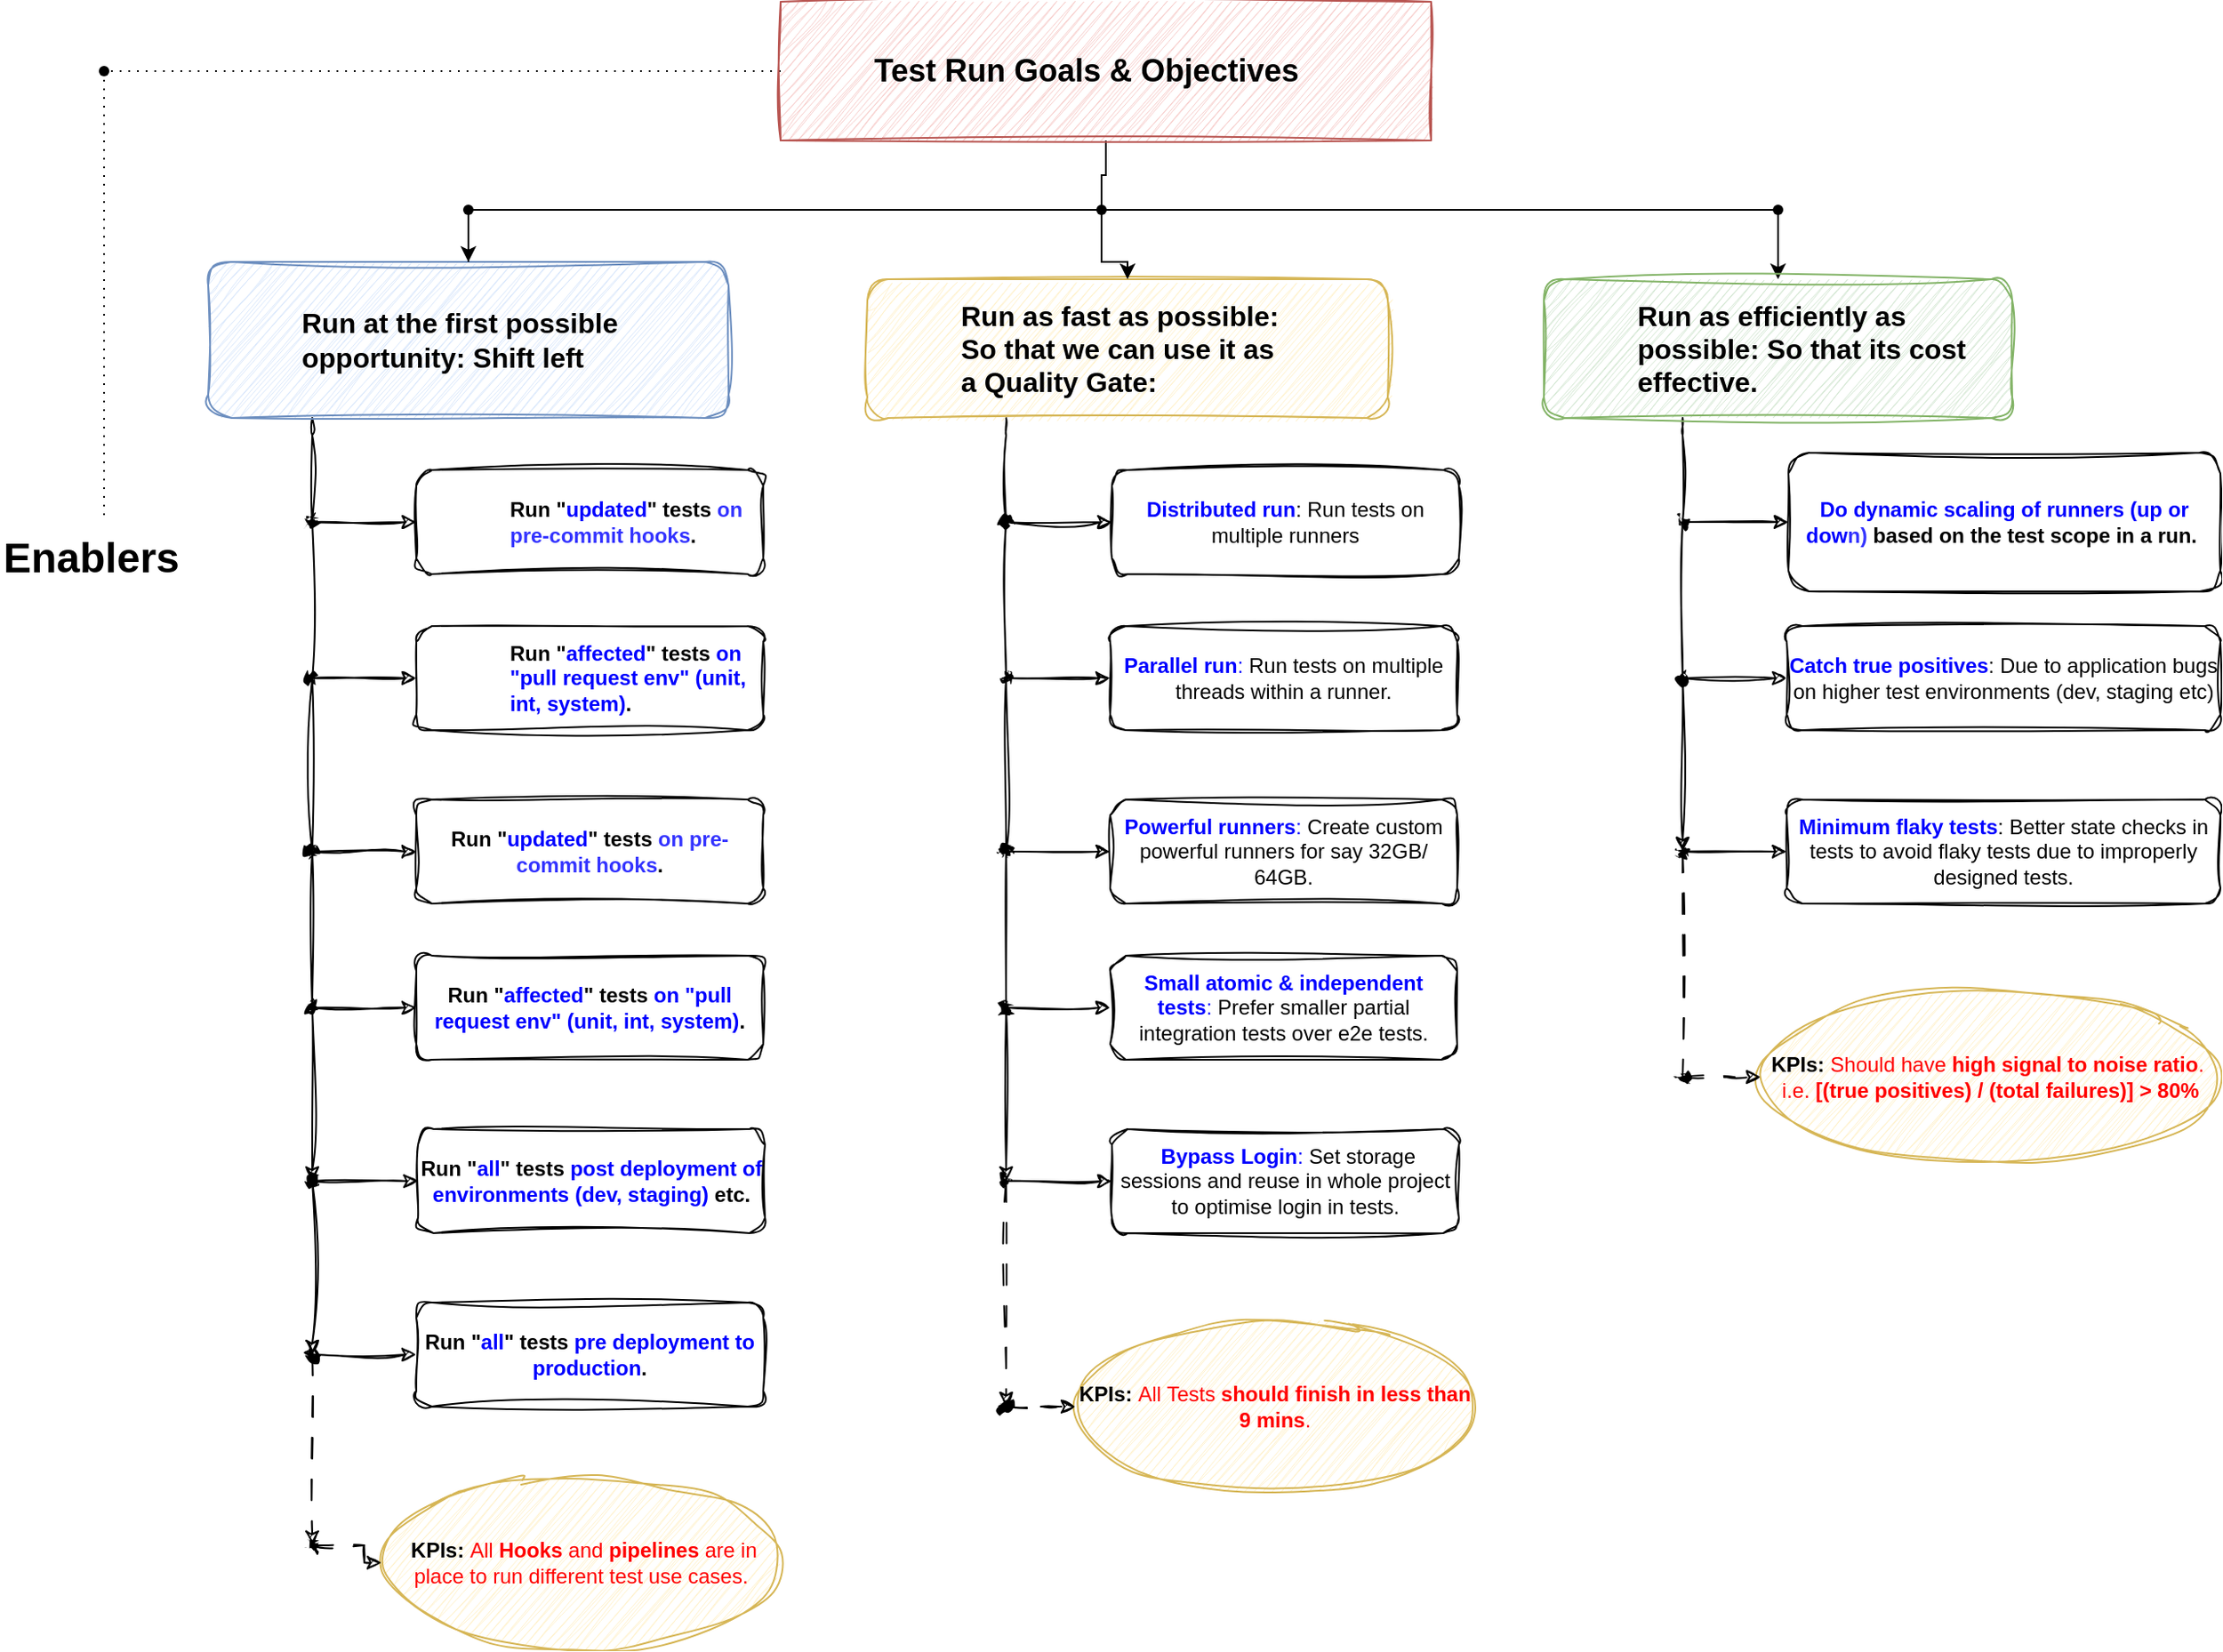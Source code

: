 <mxfile version="26.0.10">
  <diagram id="prtHgNgQTEPvFCAcTncT" name="Page-1">
    <mxGraphModel dx="-214" dy="901" grid="1" gridSize="10" guides="1" tooltips="1" connect="1" arrows="1" fold="1" page="1" pageScale="1" pageWidth="827" pageHeight="1169" math="0" shadow="0">
      <root>
        <mxCell id="0" />
        <mxCell id="1" parent="0" />
        <mxCell id="_S74_14WhyGO1vv9u3Ts-43" value="" style="edgeStyle=orthogonalEdgeStyle;rounded=0;orthogonalLoop=1;jettySize=auto;html=1;endArrow=none;startFill=0;" parent="1" source="dcq4-NIjGIj9vY-xPq-j-47" target="_S74_14WhyGO1vv9u3Ts-40" edge="1">
          <mxGeometry relative="1" as="geometry" />
        </mxCell>
        <mxCell id="_S74_14WhyGO1vv9u3Ts-126" style="edgeStyle=orthogonalEdgeStyle;rounded=0;orthogonalLoop=1;jettySize=auto;html=1;endArrow=none;startFill=0;dashed=1;dashPattern=1 4;" parent="1" source="dcq4-NIjGIj9vY-xPq-j-47" target="_S74_14WhyGO1vv9u3Ts-123" edge="1">
          <mxGeometry relative="1" as="geometry" />
        </mxCell>
        <UserObject label="&lt;font style=&quot;font-size: 18px;&quot;&gt;Test Run Goals &amp;amp; Objectives&lt;/font&gt;" name="Tessa Miller" position="CFO" location="Office 1" email="me@example.com" placeholders="1" link="https://www.draw.io" id="dcq4-NIjGIj9vY-xPq-j-47">
          <mxCell style="label;image=https://cdn4.iconfinder.com/data/icons/online-marketing-hand-drawn-vol-2/52/goals__seo__target__mission__office__shooting__business-1024.png;whiteSpace=wrap;html=1;rounded=0;glass=0;treeMoving=1;treeFolding=1;sketch=1;curveFitting=1;jiggle=2;fillColor=#f8cecc;strokeColor=#b85450;" parent="1" vertex="1">
            <mxGeometry x="2320" y="140" width="375" height="80" as="geometry" />
          </mxCell>
        </UserObject>
        <mxCell id="_S74_14WhyGO1vv9u3Ts-18" value="" style="edgeStyle=orthogonalEdgeStyle;rounded=0;orthogonalLoop=1;jettySize=auto;html=1;entryX=0.7;entryY=-0.05;entryDx=0;entryDy=0;entryPerimeter=0;endArrow=none;startFill=0;sketch=1;curveFitting=1;jiggle=2;" parent="1" source="dcq4-NIjGIj9vY-xPq-j-49" target="_S74_14WhyGO1vv9u3Ts-11" edge="1">
          <mxGeometry relative="1" as="geometry">
            <Array as="points">
              <mxPoint x="2050" y="390" />
              <mxPoint x="2050" y="390" />
            </Array>
          </mxGeometry>
        </mxCell>
        <UserObject label="&lt;div&gt;&lt;span style=&quot;font-size: 16px;&quot;&gt;Run at the first possible opportunity:&amp;nbsp;&lt;/span&gt;&lt;span style=&quot;font-size: 16px; background-color: transparent; color: light-dark(rgb(0, 0, 0), rgb(255, 255, 255));&quot;&gt;Shift left&lt;/span&gt;&lt;span style=&quot;font-size: 16px; background-color: transparent; color: light-dark(rgb(0, 0, 0), rgb(255, 255, 255));&quot;&gt;&amp;nbsp;&lt;/span&gt;&lt;/div&gt;" name="Edward Morrison" position="Brand Manager" location="Office 2" email="me@example.com" placeholders="1" link="https://www.draw.io" id="dcq4-NIjGIj9vY-xPq-j-49">
          <mxCell style="label;image=https://cdn3.iconfinder.com/data/icons/watchify-v1-0-80px/80/arrow-left-80px-1024.png;whiteSpace=wrap;html=1;rounded=1;glass=0;treeFolding=1;treeMoving=1;sketch=1;curveFitting=1;jiggle=2;fillColor=#dae8fc;strokeColor=#6c8ebf;shadow=0;align=left;movable=1;resizable=1;rotatable=1;deletable=1;editable=1;locked=0;connectable=1;" parent="1" vertex="1">
            <mxGeometry x="1990" y="290" width="300" height="90" as="geometry" />
          </mxCell>
        </UserObject>
        <mxCell id="_S74_14WhyGO1vv9u3Ts-81" value="" style="edgeStyle=orthogonalEdgeStyle;rounded=0;orthogonalLoop=1;jettySize=auto;html=1;entryX=0.575;entryY=0.15;entryDx=0;entryDy=0;entryPerimeter=0;endArrow=none;startFill=0;sketch=1;curveFitting=1;jiggle=2;" parent="1" source="dcq4-NIjGIj9vY-xPq-j-51" target="_S74_14WhyGO1vv9u3Ts-61" edge="1">
          <mxGeometry relative="1" as="geometry">
            <Array as="points">
              <mxPoint x="2450" y="390" />
              <mxPoint x="2450" y="390" />
            </Array>
          </mxGeometry>
        </mxCell>
        <UserObject label="&lt;font style=&quot;font-size: 16px;&quot;&gt;Run as fast as possible:&amp;nbsp;&lt;/font&gt;&lt;div&gt;&lt;span style=&quot;font-size: 16px; background-color: transparent; color: light-dark(rgb(0, 0, 0), rgb(255, 255, 255));&quot;&gt;So that we can use it as&amp;nbsp;&lt;/span&gt;&lt;div&gt;&lt;font style=&quot;font-size: 16px;&quot;&gt;a Quality Gate:&amp;nbsp;&lt;/font&gt;&lt;/div&gt;&lt;/div&gt;" name="Evan Valet" position="HR Director" location="Office 4" email="me@example.com" placeholders="1" link="https://www.draw.io" id="dcq4-NIjGIj9vY-xPq-j-51">
          <mxCell style="label;image=https://cdn4.iconfinder.com/data/icons/doodle-5/155/rocket-1024.png;html=1;rounded=1;glass=0;treeFolding=1;treeMoving=1;sketch=1;curveFitting=1;jiggle=2;fillColor=#fff2cc;strokeColor=#d6b656;" parent="1" vertex="1">
            <mxGeometry x="2370" y="300" width="300" height="80" as="geometry" />
          </mxCell>
        </UserObject>
        <mxCell id="dcq4-NIjGIj9vY-xPq-j-55" value="&lt;h1 style=&quot;margin-top: 0px;&quot;&gt;Enablers&lt;/h1&gt;" style="text;html=1;whiteSpace=wrap;overflow=hidden;rounded=0;sketch=1;curveFitting=1;jiggle=2;" parent="1" vertex="1">
          <mxGeometry x="1870" y="440" width="120" height="40" as="geometry" />
        </mxCell>
        <mxCell id="dcq4-NIjGIj9vY-xPq-j-61" value="&lt;b&gt;Run &quot;&lt;font style=&quot;color: rgb(0, 0, 255);&quot;&gt;updated&lt;/font&gt;&quot; tests &lt;font style=&quot;color: rgb(51, 51, 255);&quot;&gt;on pre-commit hooks&lt;/font&gt;.&lt;/b&gt;" style="rounded=1;whiteSpace=wrap;html=1;sketch=1;curveFitting=1;jiggle=2;" parent="1" vertex="1">
          <mxGeometry x="2110" y="600" width="200" height="60" as="geometry" />
        </mxCell>
        <mxCell id="dcq4-NIjGIj9vY-xPq-j-62" value="&lt;b&gt;Run &quot;&lt;font style=&quot;color: rgb(0, 0, 255);&quot;&gt;affected&lt;/font&gt;&quot; tests &lt;font style=&quot;color: rgb(0, 0, 255);&quot;&gt;on &quot;pull request env&quot; (unit, int, system)&lt;/font&gt;.&lt;/b&gt;" style="rounded=1;whiteSpace=wrap;html=1;sketch=1;curveFitting=1;jiggle=2;" parent="1" vertex="1">
          <mxGeometry x="2110" y="690" width="200" height="60" as="geometry" />
        </mxCell>
        <mxCell id="dcq4-NIjGIj9vY-xPq-j-63" value="&lt;b&gt;Run &quot;&lt;font style=&quot;color: rgb(0, 0, 255);&quot;&gt;all&lt;/font&gt;&quot; tests &lt;font style=&quot;color: rgb(0, 0, 255);&quot;&gt;post deployment of environments (dev, staging)&lt;/font&gt; etc.&lt;/b&gt;" style="rounded=1;whiteSpace=wrap;html=1;sketch=1;curveFitting=1;jiggle=2;" parent="1" vertex="1">
          <mxGeometry x="2111" y="790" width="200" height="60" as="geometry" />
        </mxCell>
        <mxCell id="dcq4-NIjGIj9vY-xPq-j-64" value="&lt;div&gt;&lt;b style=&quot;background-color: transparent; color: light-dark(rgb(0, 0, 0), rgb(255, 255, 255));&quot;&gt;&amp;nbsp;KPIs:&lt;/b&gt;&lt;span style=&quot;background-color: transparent; color: light-dark(rgb(0, 0, 0), rgb(255, 255, 255));&quot;&gt;&amp;nbsp;&lt;/span&gt;&lt;span style=&quot;background-color: transparent;&quot;&gt;&lt;font style=&quot;color: light-dark(rgb(255, 0, 0), rgb(255, 255, 255));&quot;&gt;All &lt;b style=&quot;&quot;&gt;Hooks&lt;/b&gt; and &lt;b style=&quot;&quot;&gt;pipelines&lt;/b&gt; are in place to run different test use cases.&lt;/font&gt;&lt;/span&gt;&lt;/div&gt;" style="ellipse;whiteSpace=wrap;html=1;fillColor=#fff2cc;strokeColor=#d6b656;sketch=1;curveFitting=1;jiggle=2;" parent="1" vertex="1">
          <mxGeometry x="2090" y="990" width="230" height="100" as="geometry" />
        </mxCell>
        <mxCell id="dcq4-NIjGIj9vY-xPq-j-65" value="&lt;b&gt;Run &quot;&lt;font style=&quot;color: rgb(0, 0, 255);&quot;&gt;all&lt;/font&gt;&quot; tests &lt;font style=&quot;color: rgb(0, 0, 255);&quot;&gt;pre&lt;/font&gt; &lt;font style=&quot;color: rgb(0, 0, 255);&quot;&gt;deployment to production&lt;/font&gt;.&lt;/b&gt;" style="rounded=1;whiteSpace=wrap;html=1;sketch=1;curveFitting=1;jiggle=2;" parent="1" vertex="1">
          <mxGeometry x="2110" y="890" width="200" height="60" as="geometry" />
        </mxCell>
        <mxCell id="dcq4-NIjGIj9vY-xPq-j-71" value="&lt;b&gt;KPIs:&lt;/b&gt;&amp;nbsp;&lt;font color=&quot;#ff0000&quot;&gt;Should have&lt;b&gt; high signal to noise ratio&lt;/b&gt;.&amp;nbsp;&lt;/font&gt;&lt;div&gt;&lt;font color=&quot;#ff0000&quot;&gt;i.e. &lt;b&gt;[(true positives) / (total failures)] &amp;gt; 80%&lt;/b&gt;&lt;/font&gt;&lt;/div&gt;" style="ellipse;whiteSpace=wrap;html=1;fillColor=#fff2cc;strokeColor=#d6b656;sketch=1;curveFitting=1;jiggle=2;" parent="1" vertex="1">
          <mxGeometry x="2885" y="710" width="265" height="100" as="geometry" />
        </mxCell>
        <mxCell id="_S74_14WhyGO1vv9u3Ts-5" value="&lt;b style=&quot;text-align: center;&quot;&gt;Run &quot;&lt;font style=&quot;color: rgb(0, 0, 255);&quot;&gt;updated&lt;/font&gt;&quot; tests&amp;nbsp;&lt;font style=&quot;color: rgb(51, 51, 255);&quot;&gt;on pre-commit hooks&lt;/font&gt;.&lt;/b&gt;" style="whiteSpace=wrap;html=1;align=left;fillColor=#FFFFFF;strokeColor=#000000;fontStyle=1;spacing=2;spacingLeft=52;rounded=1;glass=0;sketch=1;curveFitting=1;jiggle=2;shadow=0;resizable=1;" parent="1" vertex="1">
          <mxGeometry x="2110" y="410" width="200" height="60" as="geometry" />
        </mxCell>
        <mxCell id="_S74_14WhyGO1vv9u3Ts-9" value="&lt;b style=&quot;text-align: center;&quot;&gt;Run &quot;&lt;font style=&quot;color: rgb(0, 0, 255);&quot;&gt;affected&lt;/font&gt;&quot; tests&amp;nbsp;&lt;font style=&quot;color: rgb(0, 0, 255);&quot;&gt;on &quot;pull request env&quot; (unit, int, system)&lt;/font&gt;.&lt;/b&gt;" style="whiteSpace=wrap;html=1;align=left;fillColor=#FFFFFF;strokeColor=#000000;fontStyle=1;spacing=2;spacingLeft=52;rounded=1;glass=0;sketch=1;curveFitting=1;jiggle=2;shadow=0;resizable=1;" parent="1" vertex="1">
          <mxGeometry x="2110" y="500" width="200" height="60" as="geometry" />
        </mxCell>
        <mxCell id="_S74_14WhyGO1vv9u3Ts-15" value="" style="edgeStyle=orthogonalEdgeStyle;rounded=0;orthogonalLoop=1;jettySize=auto;html=1;endArrow=none;startFill=0;sketch=1;curveFitting=1;jiggle=2;" parent="1" source="_S74_14WhyGO1vv9u3Ts-11" target="_S74_14WhyGO1vv9u3Ts-12" edge="1">
          <mxGeometry relative="1" as="geometry" />
        </mxCell>
        <mxCell id="_S74_14WhyGO1vv9u3Ts-16" value="" style="edgeStyle=orthogonalEdgeStyle;rounded=0;orthogonalLoop=1;jettySize=auto;html=1;sketch=1;curveFitting=1;jiggle=2;" parent="1" source="_S74_14WhyGO1vv9u3Ts-11" target="_S74_14WhyGO1vv9u3Ts-5" edge="1">
          <mxGeometry relative="1" as="geometry" />
        </mxCell>
        <mxCell id="_S74_14WhyGO1vv9u3Ts-11" value="" style="shape=waypoint;fillStyle=solid;size=6;pointerEvents=1;points=[];fillColor=none;resizable=0;rotatable=0;perimeter=centerPerimeter;snapToPoint=1;sketch=1;curveFitting=1;jiggle=2;" parent="1" vertex="1">
          <mxGeometry x="2040" y="430" width="20" height="20" as="geometry" />
        </mxCell>
        <mxCell id="_S74_14WhyGO1vv9u3Ts-17" value="" style="edgeStyle=orthogonalEdgeStyle;rounded=0;orthogonalLoop=1;jettySize=auto;html=1;sketch=1;curveFitting=1;jiggle=2;" parent="1" source="_S74_14WhyGO1vv9u3Ts-12" target="_S74_14WhyGO1vv9u3Ts-9" edge="1">
          <mxGeometry relative="1" as="geometry" />
        </mxCell>
        <mxCell id="_S74_14WhyGO1vv9u3Ts-12" value="" style="shape=waypoint;fillStyle=solid;size=6;pointerEvents=1;points=[];fillColor=none;resizable=0;rotatable=0;perimeter=centerPerimeter;snapToPoint=1;sketch=1;curveFitting=1;jiggle=2;" parent="1" vertex="1">
          <mxGeometry x="2040" y="520" width="20" height="20" as="geometry" />
        </mxCell>
        <mxCell id="_S74_14WhyGO1vv9u3Ts-24" value="" style="edgeStyle=orthogonalEdgeStyle;rounded=0;orthogonalLoop=1;jettySize=auto;html=1;endArrow=none;startFill=0;sketch=1;curveFitting=1;jiggle=2;" parent="1" source="_S74_14WhyGO1vv9u3Ts-12" target="_S74_14WhyGO1vv9u3Ts-23" edge="1">
          <mxGeometry relative="1" as="geometry">
            <mxPoint x="2050" y="530" as="sourcePoint" />
            <mxPoint x="2050" y="630" as="targetPoint" />
          </mxGeometry>
        </mxCell>
        <mxCell id="_S74_14WhyGO1vv9u3Ts-28" value="" style="edgeStyle=orthogonalEdgeStyle;rounded=0;orthogonalLoop=1;jettySize=auto;html=1;sketch=1;curveFitting=1;jiggle=2;" parent="1" source="_S74_14WhyGO1vv9u3Ts-23" target="dcq4-NIjGIj9vY-xPq-j-61" edge="1">
          <mxGeometry relative="1" as="geometry" />
        </mxCell>
        <mxCell id="_S74_14WhyGO1vv9u3Ts-29" value="" style="edgeStyle=orthogonalEdgeStyle;rounded=0;orthogonalLoop=1;jettySize=auto;html=1;endArrow=none;startFill=0;sketch=1;curveFitting=1;jiggle=2;" parent="1" source="_S74_14WhyGO1vv9u3Ts-23" target="_S74_14WhyGO1vv9u3Ts-27" edge="1">
          <mxGeometry relative="1" as="geometry" />
        </mxCell>
        <mxCell id="_S74_14WhyGO1vv9u3Ts-23" value="" style="shape=waypoint;fillStyle=solid;size=6;pointerEvents=1;points=[];fillColor=none;resizable=0;rotatable=0;perimeter=centerPerimeter;snapToPoint=1;sketch=1;curveFitting=1;jiggle=2;" parent="1" vertex="1">
          <mxGeometry x="2040" y="620" width="20" height="20" as="geometry" />
        </mxCell>
        <mxCell id="_S74_14WhyGO1vv9u3Ts-32" value="" style="edgeStyle=orthogonalEdgeStyle;rounded=0;orthogonalLoop=1;jettySize=auto;html=1;sketch=1;curveFitting=1;jiggle=2;" parent="1" source="_S74_14WhyGO1vv9u3Ts-27" target="dcq4-NIjGIj9vY-xPq-j-62" edge="1">
          <mxGeometry relative="1" as="geometry" />
        </mxCell>
        <mxCell id="_S74_14WhyGO1vv9u3Ts-33" value="" style="edgeStyle=orthogonalEdgeStyle;rounded=0;orthogonalLoop=1;jettySize=auto;html=1;sketch=1;curveFitting=1;jiggle=2;" parent="1" source="_S74_14WhyGO1vv9u3Ts-27" target="_S74_14WhyGO1vv9u3Ts-30" edge="1">
          <mxGeometry relative="1" as="geometry" />
        </mxCell>
        <mxCell id="_S74_14WhyGO1vv9u3Ts-27" value="" style="shape=waypoint;fillStyle=solid;size=6;pointerEvents=1;points=[];fillColor=none;resizable=0;rotatable=0;perimeter=centerPerimeter;snapToPoint=1;sketch=1;curveFitting=1;jiggle=2;" parent="1" vertex="1">
          <mxGeometry x="2040" y="710" width="20" height="20" as="geometry" />
        </mxCell>
        <mxCell id="_S74_14WhyGO1vv9u3Ts-34" value="" style="edgeStyle=orthogonalEdgeStyle;rounded=0;orthogonalLoop=1;jettySize=auto;html=1;sketch=1;curveFitting=1;jiggle=2;" parent="1" source="_S74_14WhyGO1vv9u3Ts-30" target="dcq4-NIjGIj9vY-xPq-j-63" edge="1">
          <mxGeometry relative="1" as="geometry" />
        </mxCell>
        <mxCell id="_S74_14WhyGO1vv9u3Ts-35" value="" style="edgeStyle=orthogonalEdgeStyle;rounded=0;orthogonalLoop=1;jettySize=auto;html=1;sketch=1;curveFitting=1;jiggle=2;" parent="1" source="_S74_14WhyGO1vv9u3Ts-30" target="_S74_14WhyGO1vv9u3Ts-31" edge="1">
          <mxGeometry relative="1" as="geometry" />
        </mxCell>
        <mxCell id="_S74_14WhyGO1vv9u3Ts-30" value="" style="shape=waypoint;fillStyle=solid;size=6;pointerEvents=1;points=[];fillColor=none;resizable=0;rotatable=0;perimeter=centerPerimeter;snapToPoint=1;sketch=1;curveFitting=1;jiggle=2;" parent="1" vertex="1">
          <mxGeometry x="2040" y="810" width="20" height="20" as="geometry" />
        </mxCell>
        <mxCell id="_S74_14WhyGO1vv9u3Ts-36" value="" style="edgeStyle=orthogonalEdgeStyle;rounded=0;orthogonalLoop=1;jettySize=auto;html=1;sketch=1;curveFitting=1;jiggle=2;" parent="1" source="_S74_14WhyGO1vv9u3Ts-31" target="dcq4-NIjGIj9vY-xPq-j-65" edge="1">
          <mxGeometry relative="1" as="geometry" />
        </mxCell>
        <mxCell id="_S74_14WhyGO1vv9u3Ts-39" value="" style="edgeStyle=orthogonalEdgeStyle;rounded=0;orthogonalLoop=1;jettySize=auto;html=1;dashed=1;sketch=1;curveFitting=1;jiggle=2;dashPattern=12 12;" parent="1" source="_S74_14WhyGO1vv9u3Ts-31" target="_S74_14WhyGO1vv9u3Ts-37" edge="1">
          <mxGeometry relative="1" as="geometry" />
        </mxCell>
        <mxCell id="_S74_14WhyGO1vv9u3Ts-31" value="" style="shape=waypoint;fillStyle=solid;size=6;pointerEvents=1;points=[];fillColor=none;resizable=0;rotatable=0;perimeter=centerPerimeter;snapToPoint=1;dashed=1;dashPattern=12 12;sketch=1;curveFitting=1;jiggle=2;" parent="1" vertex="1">
          <mxGeometry x="2040" y="910" width="20" height="20" as="geometry" />
        </mxCell>
        <mxCell id="_S74_14WhyGO1vv9u3Ts-38" value="" style="edgeStyle=orthogonalEdgeStyle;rounded=0;orthogonalLoop=1;jettySize=auto;html=1;dashed=1;sketch=1;curveFitting=1;jiggle=2;dashPattern=12 12;" parent="1" source="_S74_14WhyGO1vv9u3Ts-37" target="dcq4-NIjGIj9vY-xPq-j-64" edge="1">
          <mxGeometry relative="1" as="geometry" />
        </mxCell>
        <mxCell id="_S74_14WhyGO1vv9u3Ts-37" value="" style="shape=waypoint;sketch=1;fillStyle=solid;size=6;pointerEvents=1;points=[];fillColor=none;resizable=0;rotatable=0;perimeter=centerPerimeter;snapToPoint=1;dashed=1;curveFitting=1;jiggle=2;dashPattern=12 12;" parent="1" vertex="1">
          <mxGeometry x="2040" y="1020" width="20" height="20" as="geometry" />
        </mxCell>
        <mxCell id="_S74_14WhyGO1vv9u3Ts-46" value="" style="edgeStyle=orthogonalEdgeStyle;rounded=0;orthogonalLoop=1;jettySize=auto;html=1;entryX=0.175;entryY=0.45;entryDx=0;entryDy=0;entryPerimeter=0;endArrow=none;startFill=0;" parent="1" source="_S74_14WhyGO1vv9u3Ts-40" target="_S74_14WhyGO1vv9u3Ts-42" edge="1">
          <mxGeometry relative="1" as="geometry" />
        </mxCell>
        <mxCell id="_S74_14WhyGO1vv9u3Ts-47" value="" style="edgeStyle=orthogonalEdgeStyle;rounded=0;orthogonalLoop=1;jettySize=auto;html=1;endArrow=none;startFill=0;" parent="1" source="_S74_14WhyGO1vv9u3Ts-40" target="_S74_14WhyGO1vv9u3Ts-41" edge="1">
          <mxGeometry relative="1" as="geometry" />
        </mxCell>
        <mxCell id="_S74_14WhyGO1vv9u3Ts-50" value="" style="edgeStyle=orthogonalEdgeStyle;rounded=0;orthogonalLoop=1;jettySize=auto;html=1;" parent="1" source="_S74_14WhyGO1vv9u3Ts-40" target="dcq4-NIjGIj9vY-xPq-j-51" edge="1">
          <mxGeometry relative="1" as="geometry" />
        </mxCell>
        <mxCell id="_S74_14WhyGO1vv9u3Ts-40" value="" style="shape=waypoint;sketch=0;fillStyle=solid;size=6;pointerEvents=1;points=[];fillColor=none;resizable=0;rotatable=0;perimeter=centerPerimeter;snapToPoint=1;" parent="1" vertex="1">
          <mxGeometry x="2495" y="250" width="20" height="20" as="geometry" />
        </mxCell>
        <mxCell id="_S74_14WhyGO1vv9u3Ts-48" value="" style="edgeStyle=orthogonalEdgeStyle;rounded=0;orthogonalLoop=1;jettySize=auto;html=1;" parent="1" source="_S74_14WhyGO1vv9u3Ts-41" target="dcq4-NIjGIj9vY-xPq-j-49" edge="1">
          <mxGeometry relative="1" as="geometry" />
        </mxCell>
        <mxCell id="_S74_14WhyGO1vv9u3Ts-41" value="" style="shape=waypoint;sketch=0;fillStyle=solid;size=6;pointerEvents=1;points=[];fillColor=none;resizable=0;rotatable=0;perimeter=centerPerimeter;snapToPoint=1;" parent="1" vertex="1">
          <mxGeometry x="2130" y="250" width="20" height="20" as="geometry" />
        </mxCell>
        <mxCell id="_S74_14WhyGO1vv9u3Ts-114" value="" style="edgeStyle=orthogonalEdgeStyle;rounded=0;orthogonalLoop=1;jettySize=auto;html=1;" parent="1" source="_S74_14WhyGO1vv9u3Ts-42" target="_S74_14WhyGO1vv9u3Ts-89" edge="1">
          <mxGeometry relative="1" as="geometry" />
        </mxCell>
        <mxCell id="_S74_14WhyGO1vv9u3Ts-42" value="" style="shape=waypoint;sketch=0;fillStyle=solid;size=6;pointerEvents=1;points=[];fillColor=none;resizable=0;rotatable=0;perimeter=centerPerimeter;snapToPoint=1;" parent="1" vertex="1">
          <mxGeometry x="2885" y="250" width="20" height="20" as="geometry" />
        </mxCell>
        <mxCell id="_S74_14WhyGO1vv9u3Ts-52" value="&lt;font style=&quot;color: rgb(0, 0, 255);&quot;&gt;&lt;b&gt;Powerful runners&lt;/b&gt;:&lt;/font&gt;&amp;nbsp;Create custom powerful runners for say 32GB/ 64GB." style="rounded=1;whiteSpace=wrap;html=1;sketch=1;curveFitting=1;jiggle=2;" parent="1" vertex="1">
          <mxGeometry x="2510" y="600" width="200" height="60" as="geometry" />
        </mxCell>
        <mxCell id="_S74_14WhyGO1vv9u3Ts-53" value="&lt;font style=&quot;color: rgb(0, 0, 255);&quot;&gt;&lt;b&gt;Small atomic &amp;amp; independent tests&lt;/b&gt;:&lt;/font&gt;&amp;nbsp;Prefer smaller partial integration tests over e2e tests." style="rounded=1;whiteSpace=wrap;html=1;sketch=1;curveFitting=1;jiggle=2;" parent="1" vertex="1">
          <mxGeometry x="2510" y="690" width="200" height="60" as="geometry" />
        </mxCell>
        <mxCell id="_S74_14WhyGO1vv9u3Ts-54" value="&lt;font style=&quot;color: rgb(0, 0, 255);&quot;&gt;&lt;b&gt;&amp;nbsp;Bypass Login&lt;/b&gt;:&lt;/font&gt;&amp;nbsp;Set storage sessions and reuse in whole project to optimise login in tests." style="rounded=1;whiteSpace=wrap;html=1;sketch=1;curveFitting=1;jiggle=2;" parent="1" vertex="1">
          <mxGeometry x="2511" y="790" width="200" height="60" as="geometry" />
        </mxCell>
        <mxCell id="_S74_14WhyGO1vv9u3Ts-55" value="&lt;b&gt;KPIs:&lt;/b&gt;&amp;nbsp;&lt;font style=&quot;color: rgb(255, 0, 0);&quot;&gt;All Tests&amp;nbsp;&lt;b&gt;should finish in less than 9 mins&lt;/b&gt;.&lt;/font&gt;" style="ellipse;whiteSpace=wrap;html=1;fillColor=#fff2cc;strokeColor=#d6b656;sketch=1;curveFitting=1;jiggle=2;" parent="1" vertex="1">
          <mxGeometry x="2490" y="900" width="230" height="100" as="geometry" />
        </mxCell>
        <mxCell id="_S74_14WhyGO1vv9u3Ts-59" value="" style="edgeStyle=orthogonalEdgeStyle;rounded=0;orthogonalLoop=1;jettySize=auto;html=1;endArrow=none;startFill=0;sketch=1;curveFitting=1;jiggle=2;" parent="1" source="_S74_14WhyGO1vv9u3Ts-61" target="_S74_14WhyGO1vv9u3Ts-64" edge="1">
          <mxGeometry relative="1" as="geometry" />
        </mxCell>
        <mxCell id="_S74_14WhyGO1vv9u3Ts-84" value="" style="edgeStyle=orthogonalEdgeStyle;rounded=0;orthogonalLoop=1;jettySize=auto;html=1;sketch=1;curveFitting=1;jiggle=2;" parent="1" source="_S74_14WhyGO1vv9u3Ts-61" target="_S74_14WhyGO1vv9u3Ts-82" edge="1">
          <mxGeometry relative="1" as="geometry" />
        </mxCell>
        <mxCell id="_S74_14WhyGO1vv9u3Ts-61" value="" style="shape=waypoint;fillStyle=solid;size=6;pointerEvents=1;points=[];fillColor=none;resizable=0;rotatable=0;perimeter=centerPerimeter;snapToPoint=1;sketch=1;curveFitting=1;jiggle=2;" parent="1" vertex="1">
          <mxGeometry x="2440" y="430" width="20" height="20" as="geometry" />
        </mxCell>
        <mxCell id="_S74_14WhyGO1vv9u3Ts-85" value="" style="edgeStyle=orthogonalEdgeStyle;rounded=0;orthogonalLoop=1;jettySize=auto;html=1;sketch=1;curveFitting=1;jiggle=2;" parent="1" source="_S74_14WhyGO1vv9u3Ts-64" target="_S74_14WhyGO1vv9u3Ts-83" edge="1">
          <mxGeometry relative="1" as="geometry" />
        </mxCell>
        <mxCell id="_S74_14WhyGO1vv9u3Ts-64" value="" style="shape=waypoint;fillStyle=solid;size=6;pointerEvents=1;points=[];fillColor=none;resizable=0;rotatable=0;perimeter=centerPerimeter;snapToPoint=1;sketch=1;curveFitting=1;jiggle=2;" parent="1" vertex="1">
          <mxGeometry x="2440" y="520" width="20" height="20" as="geometry" />
        </mxCell>
        <mxCell id="_S74_14WhyGO1vv9u3Ts-65" value="" style="edgeStyle=orthogonalEdgeStyle;rounded=0;orthogonalLoop=1;jettySize=auto;html=1;endArrow=none;startFill=0;sketch=1;curveFitting=1;jiggle=2;" parent="1" source="_S74_14WhyGO1vv9u3Ts-64" target="_S74_14WhyGO1vv9u3Ts-68" edge="1">
          <mxGeometry relative="1" as="geometry">
            <mxPoint x="2450" y="530" as="sourcePoint" />
            <mxPoint x="2450" y="630" as="targetPoint" />
          </mxGeometry>
        </mxCell>
        <mxCell id="_S74_14WhyGO1vv9u3Ts-66" value="" style="edgeStyle=orthogonalEdgeStyle;rounded=0;orthogonalLoop=1;jettySize=auto;html=1;sketch=1;curveFitting=1;jiggle=2;" parent="1" source="_S74_14WhyGO1vv9u3Ts-68" target="_S74_14WhyGO1vv9u3Ts-52" edge="1">
          <mxGeometry relative="1" as="geometry" />
        </mxCell>
        <mxCell id="_S74_14WhyGO1vv9u3Ts-67" value="" style="edgeStyle=orthogonalEdgeStyle;rounded=0;orthogonalLoop=1;jettySize=auto;html=1;endArrow=none;startFill=0;sketch=1;curveFitting=1;jiggle=2;" parent="1" source="_S74_14WhyGO1vv9u3Ts-68" target="_S74_14WhyGO1vv9u3Ts-71" edge="1">
          <mxGeometry relative="1" as="geometry" />
        </mxCell>
        <mxCell id="_S74_14WhyGO1vv9u3Ts-68" value="" style="shape=waypoint;fillStyle=solid;size=6;pointerEvents=1;points=[];fillColor=none;resizable=0;rotatable=0;perimeter=centerPerimeter;snapToPoint=1;sketch=1;curveFitting=1;jiggle=2;" parent="1" vertex="1">
          <mxGeometry x="2440" y="620" width="20" height="20" as="geometry" />
        </mxCell>
        <mxCell id="_S74_14WhyGO1vv9u3Ts-69" value="" style="edgeStyle=orthogonalEdgeStyle;rounded=0;orthogonalLoop=1;jettySize=auto;html=1;sketch=1;curveFitting=1;jiggle=2;" parent="1" source="_S74_14WhyGO1vv9u3Ts-71" target="_S74_14WhyGO1vv9u3Ts-53" edge="1">
          <mxGeometry relative="1" as="geometry" />
        </mxCell>
        <mxCell id="_S74_14WhyGO1vv9u3Ts-70" value="" style="edgeStyle=orthogonalEdgeStyle;rounded=0;orthogonalLoop=1;jettySize=auto;html=1;sketch=1;curveFitting=1;jiggle=2;" parent="1" source="_S74_14WhyGO1vv9u3Ts-71" target="_S74_14WhyGO1vv9u3Ts-74" edge="1">
          <mxGeometry relative="1" as="geometry" />
        </mxCell>
        <mxCell id="_S74_14WhyGO1vv9u3Ts-71" value="" style="shape=waypoint;fillStyle=solid;size=6;pointerEvents=1;points=[];fillColor=none;resizable=0;rotatable=0;perimeter=centerPerimeter;snapToPoint=1;sketch=1;curveFitting=1;jiggle=2;" parent="1" vertex="1">
          <mxGeometry x="2440" y="710" width="20" height="20" as="geometry" />
        </mxCell>
        <mxCell id="_S74_14WhyGO1vv9u3Ts-72" value="" style="edgeStyle=orthogonalEdgeStyle;rounded=0;orthogonalLoop=1;jettySize=auto;html=1;sketch=1;curveFitting=1;jiggle=2;" parent="1" source="_S74_14WhyGO1vv9u3Ts-74" target="_S74_14WhyGO1vv9u3Ts-54" edge="1">
          <mxGeometry relative="1" as="geometry" />
        </mxCell>
        <mxCell id="_S74_14WhyGO1vv9u3Ts-87" value="" style="edgeStyle=orthogonalEdgeStyle;rounded=0;orthogonalLoop=1;jettySize=auto;html=1;sketch=1;curveFitting=1;jiggle=2;dashed=1;dashPattern=12 12;" parent="1" source="_S74_14WhyGO1vv9u3Ts-74" target="_S74_14WhyGO1vv9u3Ts-79" edge="1">
          <mxGeometry relative="1" as="geometry" />
        </mxCell>
        <mxCell id="_S74_14WhyGO1vv9u3Ts-74" value="" style="shape=waypoint;fillStyle=solid;size=6;pointerEvents=1;points=[];fillColor=none;resizable=0;rotatable=0;perimeter=centerPerimeter;snapToPoint=1;sketch=1;curveFitting=1;jiggle=2;dashed=1;dashPattern=12 12;" parent="1" vertex="1">
          <mxGeometry x="2440" y="810" width="20" height="20" as="geometry" />
        </mxCell>
        <mxCell id="_S74_14WhyGO1vv9u3Ts-78" value="" style="edgeStyle=orthogonalEdgeStyle;rounded=0;orthogonalLoop=1;jettySize=auto;html=1;dashed=1;sketch=1;curveFitting=1;jiggle=2;dashPattern=12 12;" parent="1" source="_S74_14WhyGO1vv9u3Ts-79" target="_S74_14WhyGO1vv9u3Ts-55" edge="1">
          <mxGeometry relative="1" as="geometry" />
        </mxCell>
        <mxCell id="_S74_14WhyGO1vv9u3Ts-79" value="" style="shape=waypoint;sketch=1;fillStyle=solid;size=6;pointerEvents=1;points=[];fillColor=none;resizable=0;rotatable=0;perimeter=centerPerimeter;snapToPoint=1;dashed=1;curveFitting=1;jiggle=2;dashPattern=12 12;" parent="1" vertex="1">
          <mxGeometry x="2440" y="940" width="20" height="20" as="geometry" />
        </mxCell>
        <mxCell id="_S74_14WhyGO1vv9u3Ts-82" value="&lt;b&gt;&lt;font style=&quot;color: rgb(0, 0, 255);&quot;&gt;Distributed run&lt;/font&gt;&lt;/b&gt;: Run tests on multiple runners" style="rounded=1;whiteSpace=wrap;html=1;sketch=1;curveFitting=1;jiggle=2;" parent="1" vertex="1">
          <mxGeometry x="2511" y="410" width="200" height="60" as="geometry" />
        </mxCell>
        <mxCell id="_S74_14WhyGO1vv9u3Ts-83" value="&lt;font style=&quot;text-align: left; color: rgb(0, 0, 255);&quot;&gt;&lt;b&gt;Parallel run&lt;/b&gt;:&lt;/font&gt;&lt;span style=&quot;text-align: left;&quot;&gt;&amp;nbsp;Run tests on multiple threads within a runner.&lt;/span&gt;" style="rounded=1;whiteSpace=wrap;html=1;sketch=1;curveFitting=1;jiggle=2;" parent="1" vertex="1">
          <mxGeometry x="2510" y="500" width="200" height="60" as="geometry" />
        </mxCell>
        <mxCell id="_S74_14WhyGO1vv9u3Ts-88" value="" style="edgeStyle=orthogonalEdgeStyle;rounded=0;orthogonalLoop=1;jettySize=auto;html=1;entryX=0.575;entryY=0.15;entryDx=0;entryDy=0;entryPerimeter=0;endArrow=none;startFill=0;sketch=1;curveFitting=1;jiggle=2;" parent="1" source="_S74_14WhyGO1vv9u3Ts-89" target="_S74_14WhyGO1vv9u3Ts-96" edge="1">
          <mxGeometry relative="1" as="geometry">
            <Array as="points">
              <mxPoint x="2840" y="390" />
              <mxPoint x="2840" y="390" />
            </Array>
          </mxGeometry>
        </mxCell>
        <UserObject label="&lt;div&gt;&lt;span style=&quot;font-size: 16px;&quot;&gt;Run as efficiently as&amp;nbsp;&lt;/span&gt;&lt;/div&gt;&lt;div&gt;&lt;span style=&quot;font-size: 16px;&quot;&gt;possible: So that its cost&amp;nbsp;&lt;/span&gt;&lt;/div&gt;&lt;div&gt;&lt;span style=&quot;font-size: 16px;&quot;&gt;effective.&lt;/span&gt;&lt;/div&gt;" name="Evan Valet" position="HR Director" location="Office 4" email="me@example.com" placeholders="1" link="https://www.draw.io" id="_S74_14WhyGO1vv9u3Ts-89">
          <mxCell style="label;image=https://cdn0.iconfinder.com/data/icons/future-farming-glyph-1/96/lower-production-cost-save-agriculture-1024.png;html=1;rounded=1;glass=0;treeFolding=1;treeMoving=1;sketch=1;curveFitting=1;jiggle=2;fillColor=#d5e8d4;strokeColor=#82b366;" parent="1" vertex="1">
            <mxGeometry x="2760" y="300" width="270" height="80" as="geometry" />
          </mxCell>
        </UserObject>
        <mxCell id="_S74_14WhyGO1vv9u3Ts-90" value="&lt;b&gt;&lt;font style=&quot;color: rgb(0, 0, 255);&quot;&gt;Minimum flaky tests&lt;/font&gt;&lt;/b&gt;: Better state checks in tests to avoid flaky tests due to improperly designed tests." style="rounded=1;whiteSpace=wrap;html=1;sketch=1;curveFitting=1;jiggle=2;" parent="1" vertex="1">
          <mxGeometry x="2900" y="600" width="250" height="60" as="geometry" />
        </mxCell>
        <mxCell id="_S74_14WhyGO1vv9u3Ts-94" value="" style="edgeStyle=orthogonalEdgeStyle;rounded=0;orthogonalLoop=1;jettySize=auto;html=1;endArrow=none;startFill=0;sketch=1;curveFitting=1;jiggle=2;" parent="1" source="_S74_14WhyGO1vv9u3Ts-96" target="_S74_14WhyGO1vv9u3Ts-99" edge="1">
          <mxGeometry relative="1" as="geometry" />
        </mxCell>
        <mxCell id="_S74_14WhyGO1vv9u3Ts-95" value="" style="edgeStyle=orthogonalEdgeStyle;rounded=0;orthogonalLoop=1;jettySize=auto;html=1;sketch=1;curveFitting=1;jiggle=2;" parent="1" source="_S74_14WhyGO1vv9u3Ts-96" target="_S74_14WhyGO1vv9u3Ts-112" edge="1">
          <mxGeometry relative="1" as="geometry" />
        </mxCell>
        <mxCell id="_S74_14WhyGO1vv9u3Ts-96" value="" style="shape=waypoint;fillStyle=solid;size=6;pointerEvents=1;points=[];fillColor=none;resizable=0;rotatable=0;perimeter=centerPerimeter;snapToPoint=1;sketch=1;curveFitting=1;jiggle=2;" parent="1" vertex="1">
          <mxGeometry x="2830" y="430" width="20" height="20" as="geometry" />
        </mxCell>
        <mxCell id="_S74_14WhyGO1vv9u3Ts-98" value="" style="edgeStyle=orthogonalEdgeStyle;rounded=0;orthogonalLoop=1;jettySize=auto;html=1;sketch=1;curveFitting=1;jiggle=2;" parent="1" source="_S74_14WhyGO1vv9u3Ts-99" target="_S74_14WhyGO1vv9u3Ts-113" edge="1">
          <mxGeometry relative="1" as="geometry" />
        </mxCell>
        <mxCell id="_S74_14WhyGO1vv9u3Ts-121" value="" style="edgeStyle=orthogonalEdgeStyle;rounded=0;orthogonalLoop=1;jettySize=auto;html=1;sketch=1;curveFitting=1;jiggle=2;" parent="1" source="_S74_14WhyGO1vv9u3Ts-99" target="_S74_14WhyGO1vv9u3Ts-116" edge="1">
          <mxGeometry relative="1" as="geometry" />
        </mxCell>
        <mxCell id="_S74_14WhyGO1vv9u3Ts-99" value="" style="shape=waypoint;fillStyle=solid;size=6;pointerEvents=1;points=[];fillColor=none;resizable=0;rotatable=0;perimeter=centerPerimeter;snapToPoint=1;sketch=1;curveFitting=1;jiggle=2;" parent="1" vertex="1">
          <mxGeometry x="2830" y="520" width="20" height="20" as="geometry" />
        </mxCell>
        <mxCell id="_S74_14WhyGO1vv9u3Ts-122" value="" style="edgeStyle=orthogonalEdgeStyle;rounded=0;orthogonalLoop=1;jettySize=auto;html=1;sketch=1;curveFitting=1;jiggle=2;dashed=1;dashPattern=12 12;" parent="1" source="_S74_14WhyGO1vv9u3Ts-111" target="dcq4-NIjGIj9vY-xPq-j-71" edge="1">
          <mxGeometry relative="1" as="geometry" />
        </mxCell>
        <mxCell id="_S74_14WhyGO1vv9u3Ts-111" value="" style="shape=waypoint;sketch=1;fillStyle=solid;size=6;pointerEvents=1;points=[];fillColor=none;resizable=0;rotatable=0;perimeter=centerPerimeter;snapToPoint=1;dashed=1;curveFitting=1;jiggle=2;dashPattern=12 12;" parent="1" vertex="1">
          <mxGeometry x="2830" y="750" width="20" height="20" as="geometry" />
        </mxCell>
        <mxCell id="_S74_14WhyGO1vv9u3Ts-112" value="&lt;font&gt;&lt;b style=&quot;&quot;&gt;&lt;font style=&quot;color: rgb(0, 0, 255);&quot;&gt;Do dynamic scaling of runners (up or dow&lt;/font&gt;&lt;font style=&quot;color: rgb(51, 51, 255);&quot;&gt;n)&lt;/font&gt;&lt;font style=&quot;color: rgb(0, 0, 0);&quot;&gt; based on the test scope in a run.&amp;nbsp;&lt;/font&gt;&lt;/b&gt;&lt;/font&gt;" style="rounded=1;whiteSpace=wrap;html=1;sketch=1;curveFitting=1;jiggle=2;" parent="1" vertex="1">
          <mxGeometry x="2901" y="400" width="249" height="80" as="geometry" />
        </mxCell>
        <mxCell id="_S74_14WhyGO1vv9u3Ts-113" value="&lt;b&gt;&lt;font style=&quot;color: rgb(0, 0, 255);&quot;&gt;Catch true positives&lt;/font&gt;&lt;/b&gt;: Due to application bugs on higher test environments (dev, staging etc)" style="rounded=1;whiteSpace=wrap;html=1;sketch=1;curveFitting=1;jiggle=2;" parent="1" vertex="1">
          <mxGeometry x="2900" y="500" width="250" height="60" as="geometry" />
        </mxCell>
        <mxCell id="_S74_14WhyGO1vv9u3Ts-118" value="" style="edgeStyle=orthogonalEdgeStyle;rounded=0;orthogonalLoop=1;jettySize=auto;html=1;endArrow=none;startFill=0;dashed=1;dashPattern=12 12;sketch=1;curveFitting=1;jiggle=2;" parent="1" source="_S74_14WhyGO1vv9u3Ts-116" target="_S74_14WhyGO1vv9u3Ts-111" edge="1">
          <mxGeometry relative="1" as="geometry" />
        </mxCell>
        <mxCell id="_S74_14WhyGO1vv9u3Ts-119" value="" style="edgeStyle=orthogonalEdgeStyle;rounded=0;orthogonalLoop=1;jettySize=auto;html=1;sketch=1;curveFitting=1;jiggle=2;" parent="1" source="_S74_14WhyGO1vv9u3Ts-116" target="_S74_14WhyGO1vv9u3Ts-90" edge="1">
          <mxGeometry relative="1" as="geometry" />
        </mxCell>
        <mxCell id="_S74_14WhyGO1vv9u3Ts-116" value="" style="shape=waypoint;sketch=1;fillStyle=solid;size=6;pointerEvents=1;points=[];fillColor=none;resizable=0;rotatable=0;perimeter=centerPerimeter;snapToPoint=1;curveFitting=1;jiggle=2;" parent="1" vertex="1">
          <mxGeometry x="2830" y="620" width="20" height="20" as="geometry" />
        </mxCell>
        <mxCell id="_S74_14WhyGO1vv9u3Ts-123" value="" style="shape=waypoint;sketch=0;size=6;pointerEvents=1;points=[];fillColor=none;resizable=0;rotatable=0;perimeter=centerPerimeter;snapToPoint=1;" parent="1" vertex="1">
          <mxGeometry x="1920" y="170" width="20" height="20" as="geometry" />
        </mxCell>
        <mxCell id="_S74_14WhyGO1vv9u3Ts-128" style="edgeStyle=orthogonalEdgeStyle;rounded=0;orthogonalLoop=1;jettySize=auto;html=1;entryX=0.5;entryY=0;entryDx=0;entryDy=0;dashed=1;dashPattern=1 4;endArrow=none;startFill=0;" parent="1" source="_S74_14WhyGO1vv9u3Ts-123" target="dcq4-NIjGIj9vY-xPq-j-55" edge="1">
          <mxGeometry relative="1" as="geometry">
            <mxPoint x="1930" y="430" as="targetPoint" />
          </mxGeometry>
        </mxCell>
        <mxCell id="_S74_14WhyGO1vv9u3Ts-133" value="" style="edgeStyle=orthogonalEdgeStyle;rounded=0;orthogonalLoop=1;jettySize=auto;html=1;entryX=0.7;entryY=-0.05;entryDx=0;entryDy=0;entryPerimeter=0;endArrow=none;startFill=0;sketch=1;curveFitting=1;jiggle=2;" parent="1" source="_S74_14WhyGO1vv9u3Ts-134" target="_S74_14WhyGO1vv9u3Ts-148" edge="1" visible="0">
          <mxGeometry relative="1" as="geometry">
            <Array as="points">
              <mxPoint x="-200" y="310" />
              <mxPoint x="-200" y="310" />
            </Array>
          </mxGeometry>
        </mxCell>
        <UserObject label="&lt;span style=&quot;font-size: 16px;&quot;&gt;Readable&lt;/span&gt;" name="Edward Morrison" position="Brand Manager" location="Office 2" email="me@example.com" placeholders="1" link="https://www.draw.io" id="_S74_14WhyGO1vv9u3Ts-134">
          <mxCell style="label;image=https://cdn3.iconfinder.com/data/icons/watchify-v1-0-80px/80/arrow-left-80px-1024.png;whiteSpace=wrap;html=1;rounded=1;glass=0;treeFolding=1;treeMoving=1;sketch=1;curveFitting=1;jiggle=2;fillColor=#dae8fc;strokeColor=#6c8ebf;shadow=0;align=left;movable=1;resizable=1;rotatable=1;deletable=1;editable=1;locked=0;connectable=1;" parent="1" vertex="1" visible="0">
            <mxGeometry x="-260" y="210" width="300" height="80" as="geometry" />
          </mxCell>
        </UserObject>
        <mxCell id="_S74_14WhyGO1vv9u3Ts-135" value="" style="edgeStyle=orthogonalEdgeStyle;rounded=0;orthogonalLoop=1;jettySize=auto;html=1;entryX=0.575;entryY=0.15;entryDx=0;entryDy=0;entryPerimeter=0;endArrow=none;startFill=0;sketch=1;curveFitting=1;jiggle=2;" parent="1" source="_S74_14WhyGO1vv9u3Ts-136" target="_S74_14WhyGO1vv9u3Ts-180" edge="1" visible="0">
          <mxGeometry relative="1" as="geometry">
            <Array as="points">
              <mxPoint x="200" y="310" />
              <mxPoint x="200" y="310" />
            </Array>
          </mxGeometry>
        </mxCell>
        <UserObject label="&lt;span style=&quot;font-size: 16px;&quot;&gt;Scaleable&lt;/span&gt;" name="Evan Valet" position="HR Director" location="Office 4" email="me@example.com" placeholders="1" link="https://www.draw.io" id="_S74_14WhyGO1vv9u3Ts-136">
          <mxCell style="label;image=https://cdn4.iconfinder.com/data/icons/doodle-5/155/rocket-1024.png;html=1;rounded=1;glass=0;treeFolding=1;treeMoving=1;sketch=1;curveFitting=1;jiggle=2;fillColor=#fff2cc;strokeColor=#d6b656;" parent="1" vertex="1" visible="0">
            <mxGeometry x="120" y="220" width="270" height="70" as="geometry" />
          </mxCell>
        </UserObject>
        <mxCell id="_S74_14WhyGO1vv9u3Ts-137" value="&lt;h1 style=&quot;margin-top: 0px;&quot;&gt;Enablers&lt;/h1&gt;" style="text;html=1;whiteSpace=wrap;overflow=hidden;rounded=0;sketch=1;curveFitting=1;jiggle=2;" parent="1" vertex="1" visible="0">
          <mxGeometry x="-380" y="360" width="120" height="40" as="geometry" />
        </mxCell>
        <mxCell id="_S74_14WhyGO1vv9u3Ts-143" value="&lt;b&gt;KPIs:&lt;/b&gt;&amp;nbsp;&lt;font color=&quot;#ff0000&quot;&gt;Should have&lt;b&gt; high signal to noise ratio&lt;/b&gt;.&amp;nbsp;&lt;/font&gt;&lt;div&gt;&lt;font color=&quot;#ff0000&quot;&gt;i.e. &lt;b&gt;[(true positives) / (total failures)] &amp;gt; 80%&lt;/b&gt;&lt;/font&gt;&lt;/div&gt;" style="ellipse;whiteSpace=wrap;html=1;fillColor=#fff2cc;strokeColor=#d6b656;sketch=1;curveFitting=1;jiggle=2;" parent="1" vertex="1" visible="0">
          <mxGeometry x="635" y="630" width="265" height="100" as="geometry" />
        </mxCell>
        <mxCell id="_S74_14WhyGO1vv9u3Ts-146" value="" style="edgeStyle=orthogonalEdgeStyle;rounded=0;orthogonalLoop=1;jettySize=auto;html=1;endArrow=none;startFill=0;sketch=1;curveFitting=1;jiggle=2;" parent="1" source="_S74_14WhyGO1vv9u3Ts-148" target="_S74_14WhyGO1vv9u3Ts-150" edge="1" visible="0">
          <mxGeometry relative="1" as="geometry" />
        </mxCell>
        <mxCell id="_S74_14WhyGO1vv9u3Ts-147" value="" style="edgeStyle=orthogonalEdgeStyle;rounded=0;orthogonalLoop=1;jettySize=auto;html=1;sketch=1;curveFitting=1;jiggle=2;" parent="1" source="_S74_14WhyGO1vv9u3Ts-148" edge="1">
          <mxGeometry relative="1" as="geometry">
            <mxPoint x="-140" y="360" as="targetPoint" />
          </mxGeometry>
        </mxCell>
        <mxCell id="_S74_14WhyGO1vv9u3Ts-148" value="" style="shape=waypoint;fillStyle=solid;size=6;pointerEvents=1;points=[];fillColor=none;resizable=0;rotatable=0;perimeter=centerPerimeter;snapToPoint=1;sketch=1;curveFitting=1;jiggle=2;" parent="1" vertex="1" visible="0">
          <mxGeometry x="-210" y="350" width="20" height="20" as="geometry" />
        </mxCell>
        <mxCell id="_S74_14WhyGO1vv9u3Ts-149" value="" style="edgeStyle=orthogonalEdgeStyle;rounded=0;orthogonalLoop=1;jettySize=auto;html=1;sketch=1;curveFitting=1;jiggle=2;" parent="1" source="_S74_14WhyGO1vv9u3Ts-150" edge="1">
          <mxGeometry relative="1" as="geometry">
            <mxPoint x="-140" y="450" as="targetPoint" />
          </mxGeometry>
        </mxCell>
        <mxCell id="_S74_14WhyGO1vv9u3Ts-150" value="" style="shape=waypoint;fillStyle=solid;size=6;pointerEvents=1;points=[];fillColor=none;resizable=0;rotatable=0;perimeter=centerPerimeter;snapToPoint=1;sketch=1;curveFitting=1;jiggle=2;" parent="1" vertex="1" visible="0">
          <mxGeometry x="-210" y="440" width="20" height="20" as="geometry" />
        </mxCell>
        <mxCell id="_S74_14WhyGO1vv9u3Ts-166" value="" style="edgeStyle=orthogonalEdgeStyle;rounded=0;orthogonalLoop=1;jettySize=auto;html=1;entryX=0.175;entryY=0.45;entryDx=0;entryDy=0;entryPerimeter=0;endArrow=none;startFill=0;" parent="1" source="_S74_14WhyGO1vv9u3Ts-169" target="_S74_14WhyGO1vv9u3Ts-173" edge="1" visible="0">
          <mxGeometry relative="1" as="geometry" />
        </mxCell>
        <mxCell id="_S74_14WhyGO1vv9u3Ts-167" value="" style="edgeStyle=orthogonalEdgeStyle;rounded=0;orthogonalLoop=1;jettySize=auto;html=1;endArrow=none;startFill=0;" parent="1" source="_S74_14WhyGO1vv9u3Ts-169" target="_S74_14WhyGO1vv9u3Ts-171" edge="1" visible="0">
          <mxGeometry relative="1" as="geometry" />
        </mxCell>
        <mxCell id="_S74_14WhyGO1vv9u3Ts-168" value="" style="edgeStyle=orthogonalEdgeStyle;rounded=0;orthogonalLoop=1;jettySize=auto;html=1;" parent="1" source="_S74_14WhyGO1vv9u3Ts-169" target="_S74_14WhyGO1vv9u3Ts-136" edge="1" visible="0">
          <mxGeometry relative="1" as="geometry" />
        </mxCell>
        <mxCell id="_S74_14WhyGO1vv9u3Ts-169" value="" style="shape=waypoint;sketch=0;fillStyle=solid;size=6;pointerEvents=1;points=[];fillColor=none;resizable=0;rotatable=0;perimeter=centerPerimeter;snapToPoint=1;" parent="1" vertex="1" visible="0">
          <mxGeometry x="245" y="170" width="20" height="20" as="geometry" />
        </mxCell>
        <mxCell id="_S74_14WhyGO1vv9u3Ts-170" value="" style="edgeStyle=orthogonalEdgeStyle;rounded=0;orthogonalLoop=1;jettySize=auto;html=1;" parent="1" source="_S74_14WhyGO1vv9u3Ts-171" target="_S74_14WhyGO1vv9u3Ts-134" edge="1" visible="0">
          <mxGeometry relative="1" as="geometry" />
        </mxCell>
        <mxCell id="_S74_14WhyGO1vv9u3Ts-171" value="" style="shape=waypoint;sketch=0;fillStyle=solid;size=6;pointerEvents=1;points=[];fillColor=none;resizable=0;rotatable=0;perimeter=centerPerimeter;snapToPoint=1;" parent="1" vertex="1" visible="0">
          <mxGeometry x="-120" y="170" width="20" height="20" as="geometry" />
        </mxCell>
        <mxCell id="_S74_14WhyGO1vv9u3Ts-172" value="" style="edgeStyle=orthogonalEdgeStyle;rounded=0;orthogonalLoop=1;jettySize=auto;html=1;" parent="1" source="_S74_14WhyGO1vv9u3Ts-173" target="_S74_14WhyGO1vv9u3Ts-198" edge="1" visible="0">
          <mxGeometry relative="1" as="geometry" />
        </mxCell>
        <mxCell id="_S74_14WhyGO1vv9u3Ts-173" value="" style="shape=waypoint;sketch=0;fillStyle=solid;size=6;pointerEvents=1;points=[];fillColor=none;resizable=0;rotatable=0;perimeter=centerPerimeter;snapToPoint=1;" parent="1" vertex="1" visible="0">
          <mxGeometry x="635" y="170" width="20" height="20" as="geometry" />
        </mxCell>
        <mxCell id="_S74_14WhyGO1vv9u3Ts-174" value="&lt;font style=&quot;color: rgb(0, 0, 255);&quot;&gt;&lt;b&gt;No long e2e tests&lt;/b&gt;:&lt;/font&gt;&amp;nbsp;Prefer smaller partial integration tests over e2e tests." style="rounded=1;whiteSpace=wrap;html=1;sketch=1;curveFitting=1;jiggle=2;" parent="1" vertex="1" visible="0">
          <mxGeometry x="260" y="520" width="240" height="60" as="geometry" />
        </mxCell>
        <mxCell id="_S74_14WhyGO1vv9u3Ts-178" value="" style="edgeStyle=orthogonalEdgeStyle;rounded=0;orthogonalLoop=1;jettySize=auto;html=1;endArrow=none;startFill=0;sketch=1;curveFitting=1;jiggle=2;" parent="1" source="_S74_14WhyGO1vv9u3Ts-180" target="_S74_14WhyGO1vv9u3Ts-182" edge="1" visible="0">
          <mxGeometry relative="1" as="geometry" />
        </mxCell>
        <mxCell id="_S74_14WhyGO1vv9u3Ts-179" value="" style="edgeStyle=orthogonalEdgeStyle;rounded=0;orthogonalLoop=1;jettySize=auto;html=1;sketch=1;curveFitting=1;jiggle=2;" parent="1" source="_S74_14WhyGO1vv9u3Ts-180" edge="1">
          <mxGeometry relative="1" as="geometry">
            <mxPoint x="261" y="360" as="targetPoint" />
          </mxGeometry>
        </mxCell>
        <mxCell id="_S74_14WhyGO1vv9u3Ts-180" value="" style="shape=waypoint;fillStyle=solid;size=6;pointerEvents=1;points=[];fillColor=none;resizable=0;rotatable=0;perimeter=centerPerimeter;snapToPoint=1;sketch=1;curveFitting=1;jiggle=2;" parent="1" vertex="1" visible="0">
          <mxGeometry x="190" y="350" width="20" height="20" as="geometry" />
        </mxCell>
        <mxCell id="_S74_14WhyGO1vv9u3Ts-181" value="" style="edgeStyle=orthogonalEdgeStyle;rounded=0;orthogonalLoop=1;jettySize=auto;html=1;sketch=1;curveFitting=1;jiggle=2;" parent="1" source="_S74_14WhyGO1vv9u3Ts-182" edge="1">
          <mxGeometry relative="1" as="geometry">
            <mxPoint x="260" y="450" as="targetPoint" />
          </mxGeometry>
        </mxCell>
        <mxCell id="_S74_14WhyGO1vv9u3Ts-182" value="" style="shape=waypoint;fillStyle=solid;size=6;pointerEvents=1;points=[];fillColor=none;resizable=0;rotatable=0;perimeter=centerPerimeter;snapToPoint=1;sketch=1;curveFitting=1;jiggle=2;" parent="1" vertex="1" visible="0">
          <mxGeometry x="190" y="440" width="20" height="20" as="geometry" />
        </mxCell>
        <mxCell id="_S74_14WhyGO1vv9u3Ts-183" value="" style="edgeStyle=orthogonalEdgeStyle;rounded=0;orthogonalLoop=1;jettySize=auto;html=1;endArrow=none;startFill=0;sketch=1;curveFitting=1;jiggle=2;" parent="1" source="_S74_14WhyGO1vv9u3Ts-182" target="_S74_14WhyGO1vv9u3Ts-186" edge="1" visible="0">
          <mxGeometry relative="1" as="geometry">
            <mxPoint x="200" y="450" as="sourcePoint" />
            <mxPoint x="200" y="550" as="targetPoint" />
          </mxGeometry>
        </mxCell>
        <mxCell id="_S74_14WhyGO1vv9u3Ts-184" value="" style="edgeStyle=orthogonalEdgeStyle;rounded=0;orthogonalLoop=1;jettySize=auto;html=1;sketch=1;curveFitting=1;jiggle=2;" parent="1" source="_S74_14WhyGO1vv9u3Ts-186" target="_S74_14WhyGO1vv9u3Ts-174" edge="1" visible="0">
          <mxGeometry relative="1" as="geometry" />
        </mxCell>
        <mxCell id="_S74_14WhyGO1vv9u3Ts-186" value="" style="shape=waypoint;fillStyle=solid;size=6;pointerEvents=1;points=[];fillColor=none;resizable=0;rotatable=0;perimeter=centerPerimeter;snapToPoint=1;sketch=1;curveFitting=1;jiggle=2;" parent="1" vertex="1" visible="0">
          <mxGeometry x="190" y="540" width="20" height="20" as="geometry" />
        </mxCell>
        <mxCell id="_S74_14WhyGO1vv9u3Ts-197" value="" style="edgeStyle=orthogonalEdgeStyle;rounded=0;orthogonalLoop=1;jettySize=auto;html=1;entryX=0.575;entryY=0.15;entryDx=0;entryDy=0;entryPerimeter=0;endArrow=none;startFill=0;sketch=1;curveFitting=1;jiggle=2;" parent="1" source="_S74_14WhyGO1vv9u3Ts-198" target="_S74_14WhyGO1vv9u3Ts-202" edge="1" visible="0">
          <mxGeometry relative="1" as="geometry">
            <Array as="points">
              <mxPoint x="590" y="310" />
              <mxPoint x="590" y="310" />
            </Array>
          </mxGeometry>
        </mxCell>
        <UserObject label="&lt;div&gt;&lt;span style=&quot;font-size: 16px;&quot;&gt;Maintainable&lt;/span&gt;&lt;/div&gt;" name="Evan Valet" position="HR Director" location="Office 4" email="me@example.com" placeholders="1" link="https://www.draw.io" id="_S74_14WhyGO1vv9u3Ts-198">
          <mxCell style="label;image=https://cdn4.iconfinder.com/data/icons/software-and-web-technology/100/reliability-1024.png;html=1;rounded=1;glass=0;treeFolding=1;treeMoving=1;sketch=1;curveFitting=1;jiggle=2;fillColor=#d5e8d4;strokeColor=#82b366;" parent="1" vertex="1" visible="0">
            <mxGeometry x="510" y="220" width="270" height="70" as="geometry" />
          </mxCell>
        </UserObject>
        <mxCell id="_S74_14WhyGO1vv9u3Ts-199" value="&lt;b&gt;&lt;font style=&quot;color: rgb(0, 0, 255);&quot;&gt;Minimum flaky tests&lt;/font&gt;&lt;/b&gt;: Better state checks in tests to avoid flaky tests due to improperly designed tests." style="rounded=1;whiteSpace=wrap;html=1;sketch=1;curveFitting=1;jiggle=2;" parent="1" vertex="1" visible="0">
          <mxGeometry x="650" y="520" width="250" height="60" as="geometry" />
        </mxCell>
        <mxCell id="_S74_14WhyGO1vv9u3Ts-200" value="" style="edgeStyle=orthogonalEdgeStyle;rounded=0;orthogonalLoop=1;jettySize=auto;html=1;endArrow=none;startFill=0;sketch=1;curveFitting=1;jiggle=2;" parent="1" source="_S74_14WhyGO1vv9u3Ts-202" target="_S74_14WhyGO1vv9u3Ts-206" edge="1" visible="0">
          <mxGeometry relative="1" as="geometry" />
        </mxCell>
        <mxCell id="_S74_14WhyGO1vv9u3Ts-201" value="" style="edgeStyle=orthogonalEdgeStyle;rounded=0;orthogonalLoop=1;jettySize=auto;html=1;sketch=1;curveFitting=1;jiggle=2;" parent="1" source="_S74_14WhyGO1vv9u3Ts-202" target="_S74_14WhyGO1vv9u3Ts-209" edge="1" visible="0">
          <mxGeometry relative="1" as="geometry" />
        </mxCell>
        <mxCell id="_S74_14WhyGO1vv9u3Ts-202" value="" style="shape=waypoint;fillStyle=solid;size=6;pointerEvents=1;points=[];fillColor=none;resizable=0;rotatable=0;perimeter=centerPerimeter;snapToPoint=1;sketch=1;curveFitting=1;jiggle=2;" parent="1" vertex="1" visible="0">
          <mxGeometry x="580" y="350" width="20" height="20" as="geometry" />
        </mxCell>
        <mxCell id="_S74_14WhyGO1vv9u3Ts-204" value="" style="edgeStyle=orthogonalEdgeStyle;rounded=0;orthogonalLoop=1;jettySize=auto;html=1;sketch=1;curveFitting=1;jiggle=2;" parent="1" source="_S74_14WhyGO1vv9u3Ts-206" target="_S74_14WhyGO1vv9u3Ts-210" edge="1" visible="0">
          <mxGeometry relative="1" as="geometry" />
        </mxCell>
        <mxCell id="_S74_14WhyGO1vv9u3Ts-205" value="" style="edgeStyle=orthogonalEdgeStyle;rounded=0;orthogonalLoop=1;jettySize=auto;html=1;sketch=1;curveFitting=1;jiggle=2;" parent="1" source="_S74_14WhyGO1vv9u3Ts-206" target="_S74_14WhyGO1vv9u3Ts-213" edge="1" visible="0">
          <mxGeometry relative="1" as="geometry" />
        </mxCell>
        <mxCell id="_S74_14WhyGO1vv9u3Ts-206" value="" style="shape=waypoint;fillStyle=solid;size=6;pointerEvents=1;points=[];fillColor=none;resizable=0;rotatable=0;perimeter=centerPerimeter;snapToPoint=1;sketch=1;curveFitting=1;jiggle=2;" parent="1" vertex="1" visible="0">
          <mxGeometry x="580" y="440" width="20" height="20" as="geometry" />
        </mxCell>
        <mxCell id="_S74_14WhyGO1vv9u3Ts-207" value="" style="edgeStyle=orthogonalEdgeStyle;rounded=0;orthogonalLoop=1;jettySize=auto;html=1;sketch=1;curveFitting=1;jiggle=2;dashed=1;dashPattern=12 12;" parent="1" source="_S74_14WhyGO1vv9u3Ts-208" target="_S74_14WhyGO1vv9u3Ts-143" edge="1" visible="0">
          <mxGeometry relative="1" as="geometry" />
        </mxCell>
        <mxCell id="_S74_14WhyGO1vv9u3Ts-208" value="" style="shape=waypoint;sketch=1;fillStyle=solid;size=6;pointerEvents=1;points=[];fillColor=none;resizable=0;rotatable=0;perimeter=centerPerimeter;snapToPoint=1;dashed=1;curveFitting=1;jiggle=2;dashPattern=12 12;" parent="1" vertex="1" visible="0">
          <mxGeometry x="580" y="670" width="20" height="20" as="geometry" />
        </mxCell>
        <mxCell id="_S74_14WhyGO1vv9u3Ts-209" value="&lt;b&gt;&lt;font style=&quot;color: rgb(0, 0, 255);&quot;&gt;Always Healthy Tests&lt;/font&gt;&lt;/b&gt;:&amp;nbsp;Add tests in same repo as app repo and make them part of quality gate in PR to always keep them in sync with code.&amp;nbsp;&lt;font style=&quot;color: rgb(0, 0, 255);&quot;&gt;This results in&amp;nbsp;&lt;/font&gt;&lt;font style=&quot;color: rgb(0, 0, 255);&quot;&gt;no false positives due to expecte&lt;/font&gt;&lt;font style=&quot;color: rgb(0, 0, 255);&quot;&gt;d code changes.&lt;/font&gt;" style="rounded=1;whiteSpace=wrap;html=1;sketch=1;curveFitting=1;jiggle=2;" parent="1" vertex="1" visible="0">
          <mxGeometry x="651" y="320" width="249" height="80" as="geometry" />
        </mxCell>
        <mxCell id="_S74_14WhyGO1vv9u3Ts-210" value="&lt;b&gt;&lt;font style=&quot;color: rgb(0, 0, 255);&quot;&gt;Catch true positives&lt;/font&gt;&lt;/b&gt;: Due to application bugs on higher test environments (dev, staging etc)" style="rounded=1;whiteSpace=wrap;html=1;sketch=1;curveFitting=1;jiggle=2;" parent="1" vertex="1" visible="0">
          <mxGeometry x="650" y="420" width="250" height="60" as="geometry" />
        </mxCell>
        <mxCell id="_S74_14WhyGO1vv9u3Ts-211" value="" style="edgeStyle=orthogonalEdgeStyle;rounded=0;orthogonalLoop=1;jettySize=auto;html=1;endArrow=none;startFill=0;dashed=1;dashPattern=12 12;sketch=1;curveFitting=1;jiggle=2;" parent="1" source="_S74_14WhyGO1vv9u3Ts-213" target="_S74_14WhyGO1vv9u3Ts-208" edge="1" visible="0">
          <mxGeometry relative="1" as="geometry" />
        </mxCell>
        <mxCell id="_S74_14WhyGO1vv9u3Ts-212" value="" style="edgeStyle=orthogonalEdgeStyle;rounded=0;orthogonalLoop=1;jettySize=auto;html=1;sketch=1;curveFitting=1;jiggle=2;" parent="1" source="_S74_14WhyGO1vv9u3Ts-213" target="_S74_14WhyGO1vv9u3Ts-199" edge="1" visible="0">
          <mxGeometry relative="1" as="geometry" />
        </mxCell>
        <mxCell id="_S74_14WhyGO1vv9u3Ts-213" value="" style="shape=waypoint;sketch=1;fillStyle=solid;size=6;pointerEvents=1;points=[];fillColor=none;resizable=0;rotatable=0;perimeter=centerPerimeter;snapToPoint=1;curveFitting=1;jiggle=2;" parent="1" vertex="1" visible="0">
          <mxGeometry x="580" y="540" width="20" height="20" as="geometry" />
        </mxCell>
        <mxCell id="_S74_14WhyGO1vv9u3Ts-214" value="" style="shape=waypoint;sketch=0;size=6;pointerEvents=1;points=[];fillColor=none;resizable=0;rotatable=0;perimeter=centerPerimeter;snapToPoint=1;" parent="1" vertex="1" visible="0">
          <mxGeometry x="-330" y="90" width="20" height="20" as="geometry" />
        </mxCell>
        <mxCell id="_S74_14WhyGO1vv9u3Ts-215" style="edgeStyle=orthogonalEdgeStyle;rounded=0;orthogonalLoop=1;jettySize=auto;html=1;entryX=0.5;entryY=0;entryDx=0;entryDy=0;dashed=1;dashPattern=1 4;endArrow=none;startFill=0;" parent="1" source="_S74_14WhyGO1vv9u3Ts-214" target="_S74_14WhyGO1vv9u3Ts-137" edge="1" visible="0">
          <mxGeometry relative="1" as="geometry">
            <mxPoint x="-320" y="350" as="targetPoint" />
          </mxGeometry>
        </mxCell>
        <mxCell id="_S74_14WhyGO1vv9u3Ts-218" value="&lt;b&gt;KPIs:&lt;/b&gt;&amp;nbsp;&lt;font color=&quot;#ff0000&quot;&gt;Should have&lt;b&gt; high signal to noise ratio&lt;/b&gt;.&amp;nbsp;&lt;/font&gt;&lt;div&gt;&lt;font color=&quot;#ff0000&quot;&gt;i.e. &lt;b&gt;[(true positives) / (total failures)] &amp;gt; 80%&lt;/b&gt;&lt;/font&gt;&lt;/div&gt;" style="ellipse;whiteSpace=wrap;html=1;fillColor=#fff2cc;strokeColor=#d6b656;sketch=1;curveFitting=1;jiggle=2;" parent="1" vertex="1" visible="0">
          <mxGeometry x="1075" y="620" width="265" height="100" as="geometry" />
        </mxCell>
        <mxCell id="_S74_14WhyGO1vv9u3Ts-219" value="" style="edgeStyle=orthogonalEdgeStyle;rounded=0;orthogonalLoop=1;jettySize=auto;html=1;entryX=0.575;entryY=0.15;entryDx=0;entryDy=0;entryPerimeter=0;endArrow=none;startFill=0;sketch=1;curveFitting=1;jiggle=2;" parent="1" source="_S74_14WhyGO1vv9u3Ts-220" target="_S74_14WhyGO1vv9u3Ts-224" edge="1" visible="0">
          <mxGeometry relative="1" as="geometry">
            <Array as="points">
              <mxPoint x="1030" y="300" />
              <mxPoint x="1030" y="300" />
            </Array>
          </mxGeometry>
        </mxCell>
        <UserObject label="&lt;div&gt;&lt;span style=&quot;font-size: 16px;&quot;&gt;Configurable&lt;/span&gt;&lt;/div&gt;&lt;div&gt;&lt;font&gt;(for dev, staging, local etc)&lt;/font&gt;&lt;/div&gt;" name="Evan Valet" position="HR Director" location="Office 4" email="me@example.com" placeholders="1" link="https://www.draw.io" id="_S74_14WhyGO1vv9u3Ts-220">
          <mxCell style="label;image=https://cdn4.iconfinder.com/data/icons/software-and-web-technology/100/reliability-1024.png;html=1;rounded=1;glass=0;treeFolding=1;treeMoving=1;sketch=1;curveFitting=1;jiggle=2;fillColor=#e1d5e7;strokeColor=#9673a6;" parent="1" vertex="1" visible="0">
            <mxGeometry x="950" y="210" width="270" height="70" as="geometry" />
          </mxCell>
        </UserObject>
        <mxCell id="_S74_14WhyGO1vv9u3Ts-221" value="&lt;b&gt;&lt;font color=&quot;#0000ff&quot;&gt;Data per env:&amp;nbsp;&lt;/font&gt;&lt;font style=&quot;color: rgb(0, 0, 0);&quot;&gt;Each env specific test data should be added in its own config file.&amp;nbsp;&lt;/font&gt;&lt;/b&gt;" style="rounded=1;whiteSpace=wrap;html=1;sketch=1;curveFitting=1;jiggle=2;" parent="1" vertex="1" visible="0">
          <mxGeometry x="1090" y="510" width="250" height="60" as="geometry" />
        </mxCell>
        <mxCell id="_S74_14WhyGO1vv9u3Ts-222" value="" style="edgeStyle=orthogonalEdgeStyle;rounded=0;orthogonalLoop=1;jettySize=auto;html=1;endArrow=none;startFill=0;sketch=1;curveFitting=1;jiggle=2;" parent="1" source="_S74_14WhyGO1vv9u3Ts-224" target="_S74_14WhyGO1vv9u3Ts-227" edge="1" visible="0">
          <mxGeometry relative="1" as="geometry" />
        </mxCell>
        <mxCell id="_S74_14WhyGO1vv9u3Ts-223" value="" style="edgeStyle=orthogonalEdgeStyle;rounded=0;orthogonalLoop=1;jettySize=auto;html=1;sketch=1;curveFitting=1;jiggle=2;" parent="1" source="_S74_14WhyGO1vv9u3Ts-224" target="_S74_14WhyGO1vv9u3Ts-230" edge="1" visible="0">
          <mxGeometry relative="1" as="geometry" />
        </mxCell>
        <mxCell id="_S74_14WhyGO1vv9u3Ts-224" value="" style="shape=waypoint;fillStyle=solid;size=6;pointerEvents=1;points=[];fillColor=none;resizable=0;rotatable=0;perimeter=centerPerimeter;snapToPoint=1;sketch=1;curveFitting=1;jiggle=2;" parent="1" vertex="1" visible="0">
          <mxGeometry x="1020" y="340" width="20" height="20" as="geometry" />
        </mxCell>
        <mxCell id="_S74_14WhyGO1vv9u3Ts-225" value="" style="edgeStyle=orthogonalEdgeStyle;rounded=0;orthogonalLoop=1;jettySize=auto;html=1;sketch=1;curveFitting=1;jiggle=2;" parent="1" source="_S74_14WhyGO1vv9u3Ts-227" target="_S74_14WhyGO1vv9u3Ts-231" edge="1" visible="0">
          <mxGeometry relative="1" as="geometry" />
        </mxCell>
        <mxCell id="_S74_14WhyGO1vv9u3Ts-226" value="" style="edgeStyle=orthogonalEdgeStyle;rounded=0;orthogonalLoop=1;jettySize=auto;html=1;sketch=1;curveFitting=1;jiggle=2;" parent="1" source="_S74_14WhyGO1vv9u3Ts-227" target="_S74_14WhyGO1vv9u3Ts-234" edge="1" visible="0">
          <mxGeometry relative="1" as="geometry" />
        </mxCell>
        <mxCell id="_S74_14WhyGO1vv9u3Ts-227" value="" style="shape=waypoint;fillStyle=solid;size=6;pointerEvents=1;points=[];fillColor=none;resizable=0;rotatable=0;perimeter=centerPerimeter;snapToPoint=1;sketch=1;curveFitting=1;jiggle=2;" parent="1" vertex="1" visible="0">
          <mxGeometry x="1020" y="430" width="20" height="20" as="geometry" />
        </mxCell>
        <mxCell id="_S74_14WhyGO1vv9u3Ts-228" value="" style="edgeStyle=orthogonalEdgeStyle;rounded=0;orthogonalLoop=1;jettySize=auto;html=1;sketch=1;curveFitting=1;jiggle=2;dashed=1;dashPattern=12 12;" parent="1" source="_S74_14WhyGO1vv9u3Ts-229" target="_S74_14WhyGO1vv9u3Ts-218" edge="1" visible="0">
          <mxGeometry relative="1" as="geometry" />
        </mxCell>
        <mxCell id="_S74_14WhyGO1vv9u3Ts-229" value="" style="shape=waypoint;sketch=1;fillStyle=solid;size=6;pointerEvents=1;points=[];fillColor=none;resizable=0;rotatable=0;perimeter=centerPerimeter;snapToPoint=1;dashed=1;curveFitting=1;jiggle=2;dashPattern=12 12;" parent="1" vertex="1" visible="0">
          <mxGeometry x="1020" y="660" width="20" height="20" as="geometry" />
        </mxCell>
        <mxCell id="_S74_14WhyGO1vv9u3Ts-230" value="&lt;font&gt;&lt;b style=&quot;&quot;&gt;&lt;font style=&quot;color: rgb(0, 0, 255);&quot;&gt;Env agnostic:&lt;/font&gt;&lt;/b&gt;&lt;font style=&quot;color: rgb(0, 0, 255);&quot;&gt; Same tests should be able to&lt;/font&gt;&lt;b style=&quot;color: light-dark(rgb(0, 0, 0), rgb(237, 237, 237));&quot;&gt; run on any given test env &lt;/b&gt;&lt;font style=&quot;color: rgb(0, 0, 255);&quot;&gt;just by specifying the env name.&amp;nbsp;&lt;/font&gt;&lt;/font&gt;" style="rounded=1;whiteSpace=wrap;html=1;sketch=1;curveFitting=1;jiggle=2;" parent="1" vertex="1" visible="0">
          <mxGeometry x="1091" y="310" width="249" height="80" as="geometry" />
        </mxCell>
        <mxCell id="_S74_14WhyGO1vv9u3Ts-231" value="&lt;b style=&quot;&quot;&gt;&lt;font color=&quot;#0000ff&quot;&gt;Config per env: &lt;/font&gt;&lt;font style=&quot;color: rgb(0, 0, 0);&quot;&gt;Each env specific config should be added in its own config file.&amp;nbsp;&lt;/font&gt;&lt;/b&gt;" style="rounded=1;whiteSpace=wrap;html=1;sketch=1;curveFitting=1;jiggle=2;" parent="1" vertex="1" visible="0">
          <mxGeometry x="1090" y="410" width="250" height="60" as="geometry" />
        </mxCell>
        <mxCell id="_S74_14WhyGO1vv9u3Ts-232" value="" style="edgeStyle=orthogonalEdgeStyle;rounded=0;orthogonalLoop=1;jettySize=auto;html=1;endArrow=none;startFill=0;dashed=1;dashPattern=12 12;sketch=1;curveFitting=1;jiggle=2;" parent="1" source="_S74_14WhyGO1vv9u3Ts-234" target="_S74_14WhyGO1vv9u3Ts-229" edge="1" visible="0">
          <mxGeometry relative="1" as="geometry" />
        </mxCell>
        <mxCell id="_S74_14WhyGO1vv9u3Ts-233" value="" style="edgeStyle=orthogonalEdgeStyle;rounded=0;orthogonalLoop=1;jettySize=auto;html=1;sketch=1;curveFitting=1;jiggle=2;" parent="1" source="_S74_14WhyGO1vv9u3Ts-234" target="_S74_14WhyGO1vv9u3Ts-221" edge="1" visible="0">
          <mxGeometry relative="1" as="geometry" />
        </mxCell>
        <mxCell id="_S74_14WhyGO1vv9u3Ts-234" value="" style="shape=waypoint;sketch=1;fillStyle=solid;size=6;pointerEvents=1;points=[];fillColor=none;resizable=0;rotatable=0;perimeter=centerPerimeter;snapToPoint=1;curveFitting=1;jiggle=2;" parent="1" vertex="1" visible="0">
          <mxGeometry x="1020" y="530" width="20" height="20" as="geometry" />
        </mxCell>
        <mxCell id="_S74_14WhyGO1vv9u3Ts-239" value="" style="edgeStyle=orthogonalEdgeStyle;rounded=0;orthogonalLoop=1;jettySize=auto;html=1;" parent="1" source="_S74_14WhyGO1vv9u3Ts-237" target="_S74_14WhyGO1vv9u3Ts-220" edge="1" visible="0">
          <mxGeometry relative="1" as="geometry" />
        </mxCell>
        <mxCell id="_S74_14WhyGO1vv9u3Ts-237" value="" style="shape=waypoint;sketch=0;fillStyle=solid;size=6;pointerEvents=1;points=[];fillColor=none;resizable=0;rotatable=0;perimeter=centerPerimeter;snapToPoint=1;" parent="1" vertex="1" visible="0">
          <mxGeometry x="1075" y="170" width="20" height="20" as="geometry" />
        </mxCell>
        <mxCell id="_S74_14WhyGO1vv9u3Ts-238" style="edgeStyle=orthogonalEdgeStyle;rounded=0;orthogonalLoop=1;jettySize=auto;html=1;entryX=0.484;entryY=0.805;entryDx=0;entryDy=0;entryPerimeter=0;endArrow=none;startFill=0;" parent="1" source="_S74_14WhyGO1vv9u3Ts-173" target="_S74_14WhyGO1vv9u3Ts-237" edge="1" visible="0">
          <mxGeometry relative="1" as="geometry" />
        </mxCell>
        <mxCell id="_S74_14WhyGO1vv9u3Ts-262" value="" style="shape=waypoint;sketch=0;fillStyle=solid;size=6;pointerEvents=1;points=[];fillColor=none;resizable=0;rotatable=0;perimeter=centerPerimeter;snapToPoint=1;" parent="1" vertex="1" visible="0">
          <mxGeometry x="1545" y="177.5" width="20" height="20" as="geometry" />
        </mxCell>
        <mxCell id="_S74_14WhyGO1vv9u3Ts-264" style="edgeStyle=orthogonalEdgeStyle;rounded=0;orthogonalLoop=1;jettySize=auto;html=1;entryX=0.445;entryY=1.161;entryDx=0;entryDy=0;entryPerimeter=0;" parent="1" source="_S74_14WhyGO1vv9u3Ts-237" target="_S74_14WhyGO1vv9u3Ts-262" edge="1" visible="0">
          <mxGeometry relative="1" as="geometry">
            <Array as="points">
              <mxPoint x="1555" y="180" />
            </Array>
          </mxGeometry>
        </mxCell>
      </root>
    </mxGraphModel>
  </diagram>
</mxfile>
